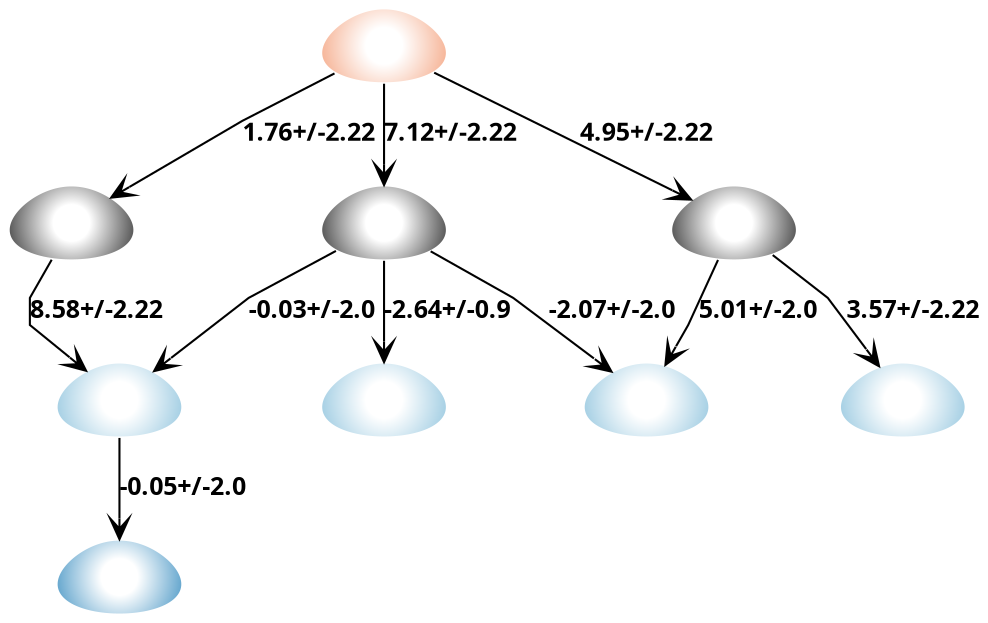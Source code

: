 strict digraph G {
	graph [bb="0,0,528.74,291",
		fontname="sans bold",
		splines=polyline
	];
	node [label="\N"];
	subgraph subgraph_0 {
		graph [label="Neutral charge",
			style=""
		];
		SM03_micro004		 [charge=0,
			color="#ffffff:#333333",
			fontcolor=black,
			fontname="sans bold",
			fontsize=12,
			height=0.5,
			image="Images\Microstates\SM03_micro004.svg",
			label="",
			labelloc=b,
			penwidth=1,
			pos="28.743,188",
			shape=egg,
			style=radial,
			width=0.79843];
		SM03_micro012		 [charge=0,
			color="#ffffff:#333333",
			fontcolor=black,
			fontname="sans bold",
			fontsize=12,
			height=0.5,
			image="Images\Microstates\SM03_micro012.svg",
			label="",
			labelloc=b,
			penwidth=1,
			pos="198.74,188",
			shape=egg,
			style=radial,
			width=0.79843];
		SM03_micro013		 [charge=0,
			color="#ffffff:#333333",
			fontcolor=black,
			fontname="sans bold",
			fontsize=12,
			height=0.5,
			image="Images\Microstates\SM03_micro013.svg",
			label="",
			labelloc=b,
			penwidth=1,
			pos="390.74,188",
			shape=egg,
			style=radial,
			width=0.79843];
	}
	subgraph "subgraph_-1" {
		graph [label="-1 charge",
			style=""
		];
		SM03_micro002		 [charge=-1,
			color="#ffffff:#f4a582",
			fontcolor=black,
			fontname="sans bold",
			fontsize=12,
			height=0.5,
			image="Images\Microstates\SM03_micro002.svg",
			label="",
			labelloc=b,
			penwidth=1,
			pos="198.74,273",
			shape=egg,
			style=radial,
			width=0.79843];
	}
	subgraph subgraph_1 {
		graph [label="+1 charge",
			style=""
		];
		SM03_micro001		 [charge=1,
			color="#ffffff:#92c5de",
			fontcolor=black,
			fontname="sans bold",
			fontsize=12,
			height=0.5,
			image="Images\Microstates\SM03_micro001.svg",
			label="",
			labelloc=b,
			penwidth=1,
			pos="53.743,103",
			shape=egg,
			style=radial,
			width=0.79843];
		SM03_micro011		 [charge=1,
			color="#ffffff:#92c5de",
			fontcolor=black,
			fontname="sans bold",
			fontsize=12,
			height=0.5,
			image="Images\Microstates\SM03_micro011.svg",
			label="",
			labelloc=b,
			penwidth=1,
			pos="198.74,103",
			shape=egg,
			style=radial,
			width=0.79843];
		SM03_micro016		 [charge=1,
			color="#ffffff:#92c5de",
			fontcolor=black,
			fontname="sans bold",
			fontsize=12,
			height=0.5,
			image="Images\Microstates\SM03_micro016.svg",
			label="",
			labelloc=b,
			penwidth=1,
			pos="342.74,103",
			shape=egg,
			style=radial,
			width=0.79843];
		SM03_micro020		 [charge=1,
			color="#ffffff:#92c5de",
			fontcolor=black,
			fontname="sans bold",
			fontsize=12,
			height=0.5,
			image="Images\Microstates\SM03_micro020.svg",
			label="",
			labelloc=b,
			penwidth=1,
			pos="480.74,103",
			shape=egg,
			style=radial,
			width=0.79843];
	}
	subgraph subgraph_2 {
		graph [label="+2 charge",
			style=""
		];
		SM03_micro021		 [charge=2,
			color="#ffffff:#4393c3",
			fontcolor=black,
			fontname="sans bold",
			fontsize=12,
			height=0.5,
			image="Images\Microstates\SM03_micro021.svg",
			label="",
			labelloc=b,
			penwidth=1,
			pos="53.743,18",
			shape=egg,
			style=radial,
			width=0.79843];
	}
	SM03_micro004 -> SM03_micro001	 [SEM=2.22,
		arrowhead=vee,
		fontname="sans bold",
		fontsize=12,
		label="8.58+/-2.22",
		lp="43.243,145.5",
		pKa=8.58,
		pos="e,36.955,116.24 18.051,170.73 12.045,161.59 5.7434,152 5.7434,152 5.7434,152 5.7434,139 5.7434,139 5.7434,139 16.991,130.8 28.597,\
122.34",
		splines=polyline];
	SM03_micro012 -> SM03_micro001	 [SEM=2.0,
		arrowhead=vee,
		fontname="sans bold",
		fontsize=12,
		label="-0.03+/-2.0",
		lp="158.24,145.5",
		pKa=-0.03,
		pos="e,70.903,116.11 174.38,175.93 151.82,165.67 121.74,152 121.74,152 121.74,152 98.451,135.56 79.131,121.92",
		splines=polyline];
	SM03_micro012 -> SM03_micro011	 [SEM=0.9,
		arrowhead=vee,
		fontname="sans bold",
		fontsize=12,
		label="-2.64+/-0.9",
		lp="235.24,145.5",
		pKa=-2.64,
		pos="e,198.74,121.18 198.74,169.8 198.74,158.67 198.74,143.94 198.74,131.24",
		splines=polyline];
	SM03_micro012 -> SM03_micro016	 [SEM=2.0,
		arrowhead=vee,
		fontname="sans bold",
		fontsize=12,
		label="-2.07+/-2.0",
		lp="327.24,145.5",
		pKa=-2.07,
		pos="e,325.44,115.87 222.56,175.73 244.2,165.5 272.74,152 272.74,152 272.74,152 297,135.37 316.96,121.68",
		splines=polyline];
	SM03_micro013 -> SM03_micro016	 [SEM=2.0,
		arrowhead=vee,
		fontname="sans bold",
		fontsize=12,
		label="5.01+/-2.0",
		lp="407.24,145.5",
		pKa=5.01,
		pos="e,353.92,119.05 383.05,170.21 376.7,156.37 368.74,139 368.74,139 368.74,139 364.9,133.83 360.17,127.45",
		splines=polyline];
	SM03_micro013 -> SM03_micro020	 [SEM=2.22,
		arrowhead=vee,
		fontname="sans bold",
		fontsize=12,
		label="3.57+/-2.22",
		lp="491.24,145.5",
		pKa=3.57,
		pos="e,469.55,118.92 411.16,173.77 426.45,163.86 444.74,152 444.74,152 444.74,152 454.14,139.47 463.34,127.21",
		splines=polyline];
	SM03_micro001 -> SM03_micro021	 [SEM=2.0,
		arrowhead=vee,
		fontname="sans bold",
		fontsize=12,
		label="-0.05+/-2.0",
		lp="90.243,60.5",
		pKa=-0.05,
		pos="e,53.743,36.176 53.743,84.802 53.743,73.674 53.743,58.945 53.743,46.244",
		splines=polyline];
	SM03_micro002 -> SM03_micro004	 [SEM=2.22,
		arrowhead=vee,
		fontname="sans bold",
		fontsize=12,
		label="1.76+/-2.22",
		lp="157.24,230.5",
		pKa=1.76,
		pos="e,48.489,199.42 174.18,261.12 150.99,250.84 119.74,237 119.74,237 119.74,237 84.143,218.22 57.476,204.16",
		splines=polyline];
	SM03_micro002 -> SM03_micro012	 [SEM=2.22,
		arrowhead=vee,
		fontname="sans bold",
		fontsize=12,
		label="7.12+/-2.22",
		lp="236.24,230.5",
		pKa=7.12,
		pos="e,198.74,206.18 198.74,254.8 198.74,243.67 198.74,228.94 198.74,216.24",
		splines=polyline];
	SM03_micro002 -> SM03_micro013	 [SEM=2.22,
		arrowhead=vee,
		fontname="sans bold",
		fontsize=12,
		label="4.95+/-2.22",
		lp="343.24,230.5",
		pKa=4.95,
		pos="e,369.66,198.11 223.45,261.32 258.41,246.21 322.26,218.6 360.16,202.22",
		splines=polyline];
}
